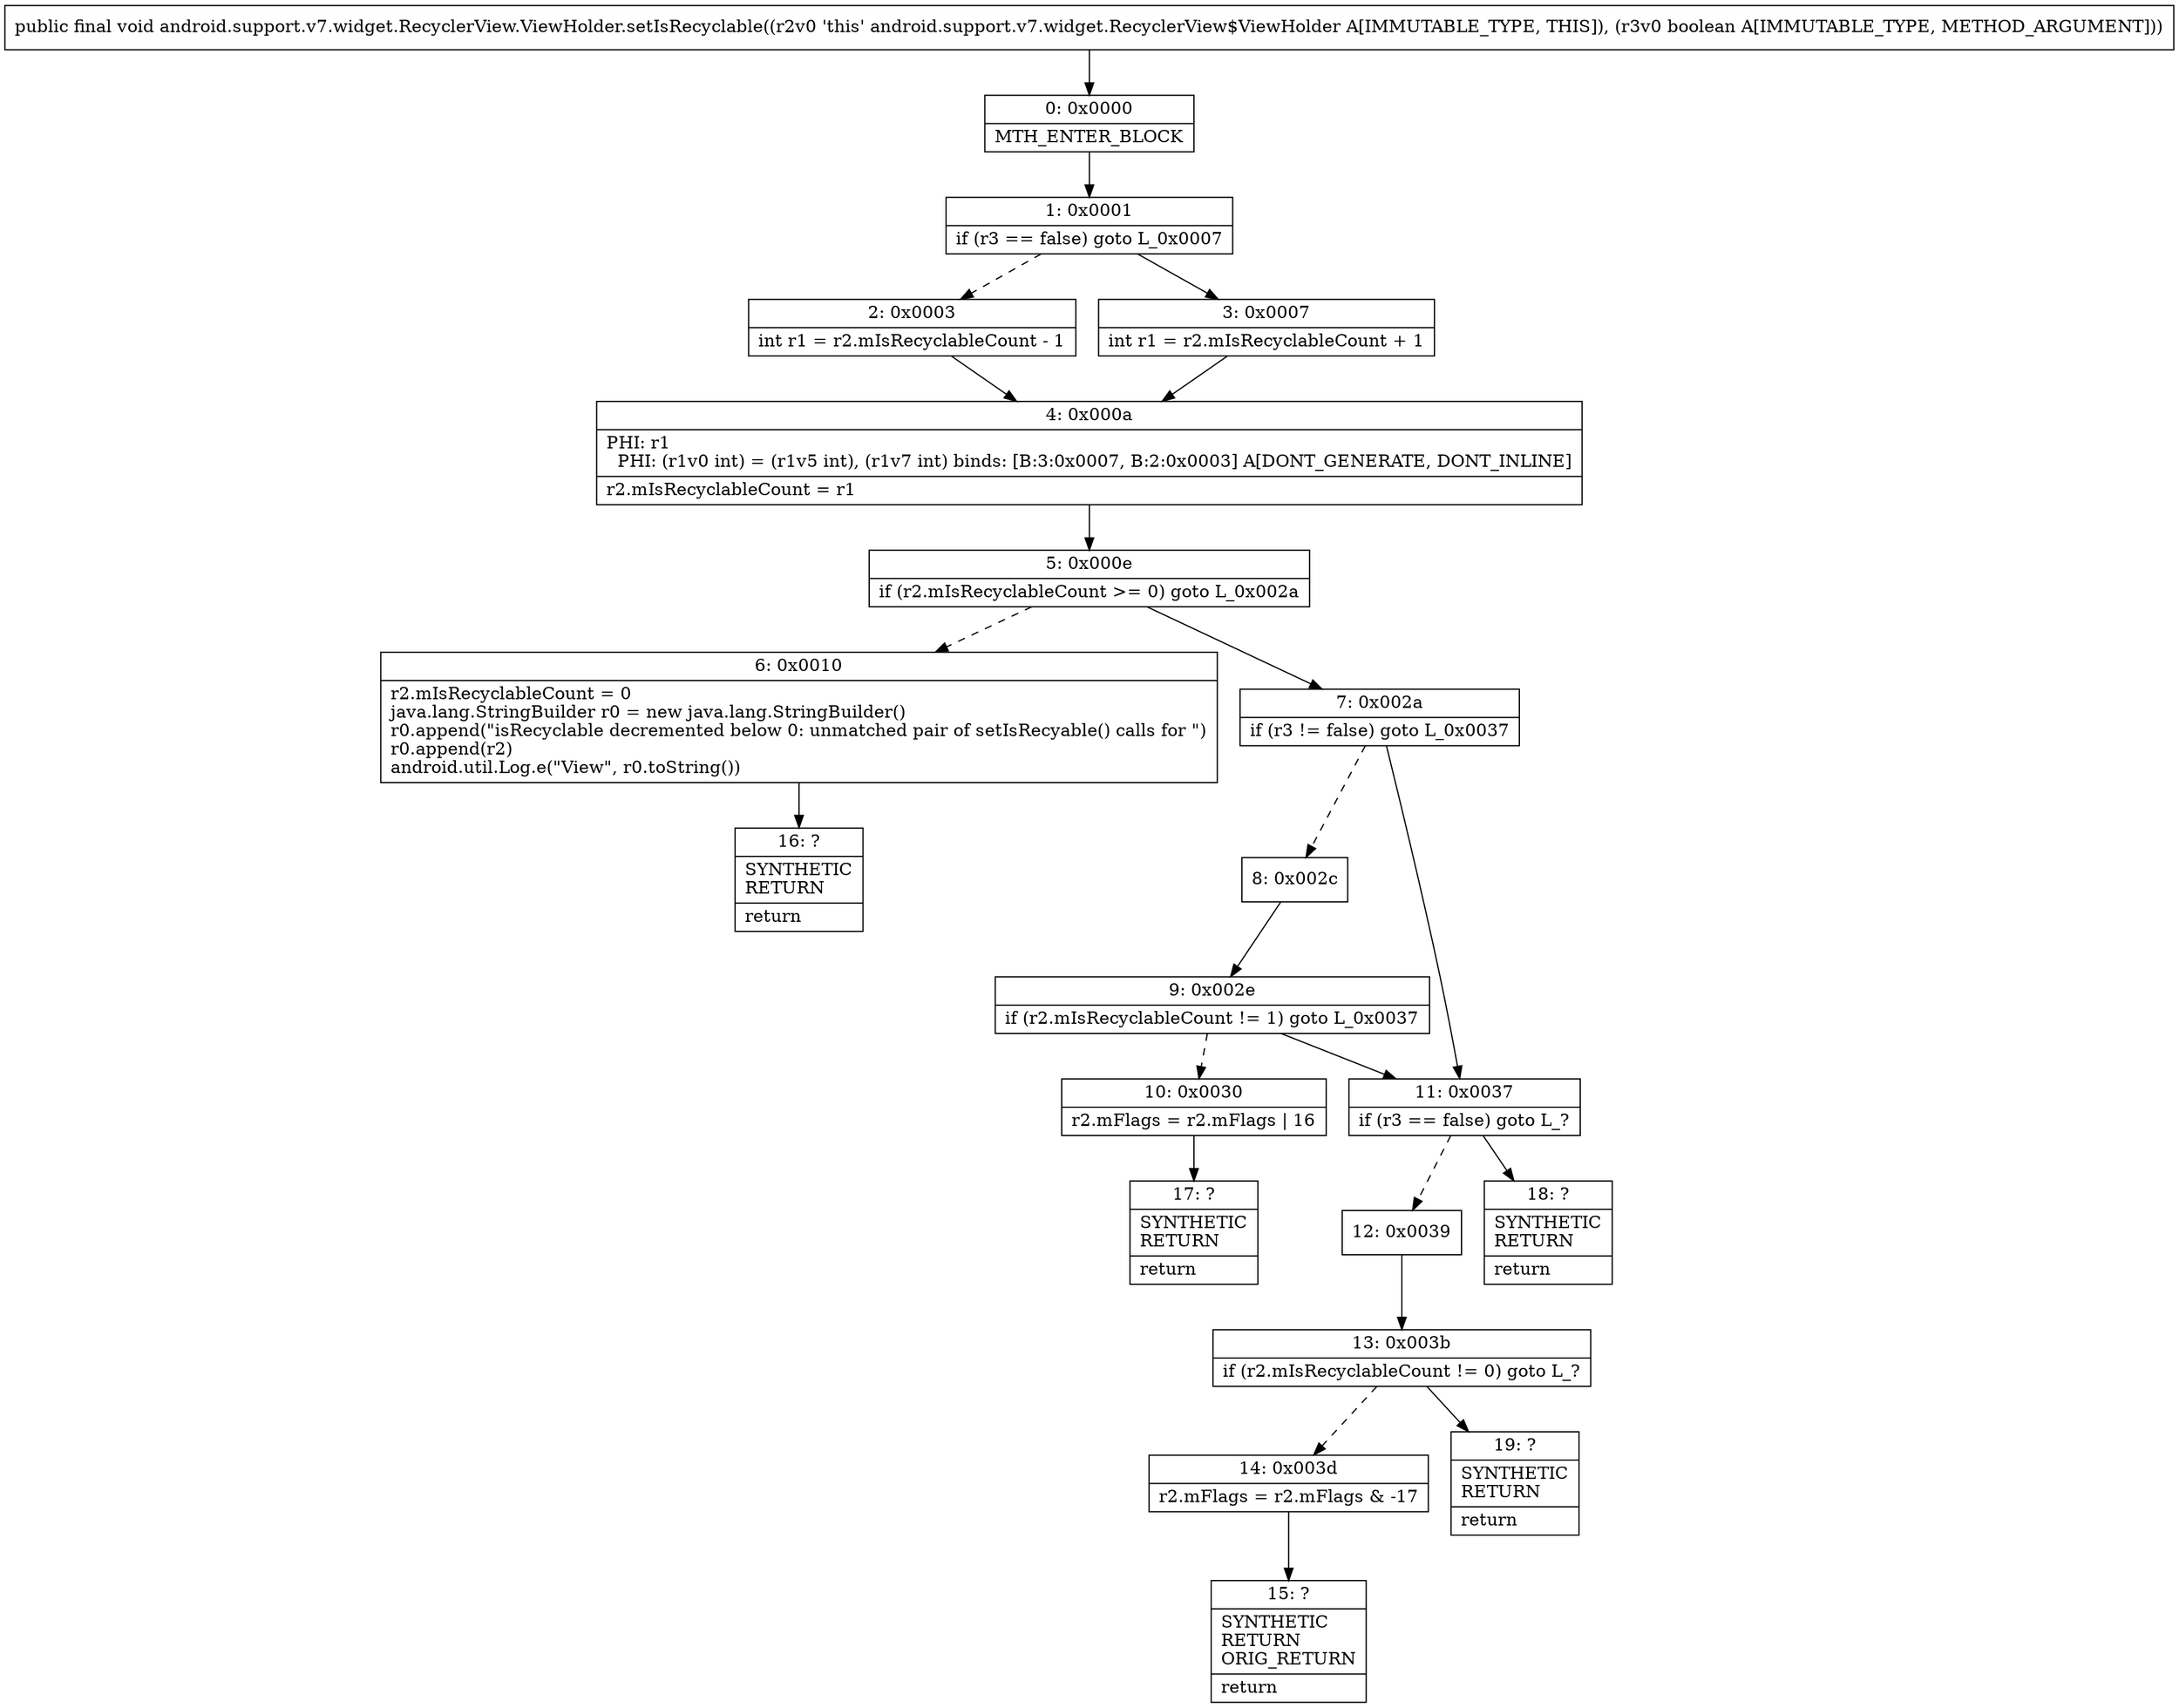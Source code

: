 digraph "CFG forandroid.support.v7.widget.RecyclerView.ViewHolder.setIsRecyclable(Z)V" {
Node_0 [shape=record,label="{0\:\ 0x0000|MTH_ENTER_BLOCK\l}"];
Node_1 [shape=record,label="{1\:\ 0x0001|if (r3 == false) goto L_0x0007\l}"];
Node_2 [shape=record,label="{2\:\ 0x0003|int r1 = r2.mIsRecyclableCount \- 1\l}"];
Node_3 [shape=record,label="{3\:\ 0x0007|int r1 = r2.mIsRecyclableCount + 1\l}"];
Node_4 [shape=record,label="{4\:\ 0x000a|PHI: r1 \l  PHI: (r1v0 int) = (r1v5 int), (r1v7 int) binds: [B:3:0x0007, B:2:0x0003] A[DONT_GENERATE, DONT_INLINE]\l|r2.mIsRecyclableCount = r1\l}"];
Node_5 [shape=record,label="{5\:\ 0x000e|if (r2.mIsRecyclableCount \>= 0) goto L_0x002a\l}"];
Node_6 [shape=record,label="{6\:\ 0x0010|r2.mIsRecyclableCount = 0\ljava.lang.StringBuilder r0 = new java.lang.StringBuilder()\lr0.append(\"isRecyclable decremented below 0: unmatched pair of setIsRecyable() calls for \")\lr0.append(r2)\landroid.util.Log.e(\"View\", r0.toString())\l}"];
Node_7 [shape=record,label="{7\:\ 0x002a|if (r3 != false) goto L_0x0037\l}"];
Node_8 [shape=record,label="{8\:\ 0x002c}"];
Node_9 [shape=record,label="{9\:\ 0x002e|if (r2.mIsRecyclableCount != 1) goto L_0x0037\l}"];
Node_10 [shape=record,label="{10\:\ 0x0030|r2.mFlags = r2.mFlags \| 16\l}"];
Node_11 [shape=record,label="{11\:\ 0x0037|if (r3 == false) goto L_?\l}"];
Node_12 [shape=record,label="{12\:\ 0x0039}"];
Node_13 [shape=record,label="{13\:\ 0x003b|if (r2.mIsRecyclableCount != 0) goto L_?\l}"];
Node_14 [shape=record,label="{14\:\ 0x003d|r2.mFlags = r2.mFlags & \-17\l}"];
Node_15 [shape=record,label="{15\:\ ?|SYNTHETIC\lRETURN\lORIG_RETURN\l|return\l}"];
Node_16 [shape=record,label="{16\:\ ?|SYNTHETIC\lRETURN\l|return\l}"];
Node_17 [shape=record,label="{17\:\ ?|SYNTHETIC\lRETURN\l|return\l}"];
Node_18 [shape=record,label="{18\:\ ?|SYNTHETIC\lRETURN\l|return\l}"];
Node_19 [shape=record,label="{19\:\ ?|SYNTHETIC\lRETURN\l|return\l}"];
MethodNode[shape=record,label="{public final void android.support.v7.widget.RecyclerView.ViewHolder.setIsRecyclable((r2v0 'this' android.support.v7.widget.RecyclerView$ViewHolder A[IMMUTABLE_TYPE, THIS]), (r3v0 boolean A[IMMUTABLE_TYPE, METHOD_ARGUMENT])) }"];
MethodNode -> Node_0;
Node_0 -> Node_1;
Node_1 -> Node_2[style=dashed];
Node_1 -> Node_3;
Node_2 -> Node_4;
Node_3 -> Node_4;
Node_4 -> Node_5;
Node_5 -> Node_6[style=dashed];
Node_5 -> Node_7;
Node_6 -> Node_16;
Node_7 -> Node_8[style=dashed];
Node_7 -> Node_11;
Node_8 -> Node_9;
Node_9 -> Node_10[style=dashed];
Node_9 -> Node_11;
Node_10 -> Node_17;
Node_11 -> Node_12[style=dashed];
Node_11 -> Node_18;
Node_12 -> Node_13;
Node_13 -> Node_14[style=dashed];
Node_13 -> Node_19;
Node_14 -> Node_15;
}

